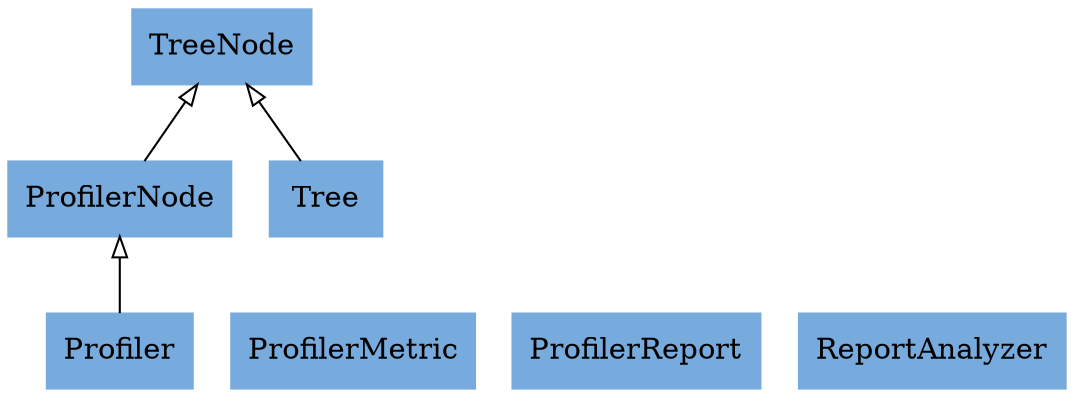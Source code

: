 digraph "classes_metinor_profiler" {
rankdir=BT
charset="utf-8"
"metinor.metinor.profiler.profiler.Profiler" [color="#77AADD", fontcolor="black", label=<Profiler>, shape="record", style="filled"];
"metinor.metinor.profiler.metrics.ProfilerMetric" [color="#77AADD", fontcolor="black", label=<ProfilerMetric>, shape="record", style="filled"];
"metinor.metinor.profiler.node.ProfilerNode" [color="#77AADD", fontcolor="black", label=<ProfilerNode>, shape="record", style="filled"];
"metinor.metinor.profiler.report.ProfilerReport" [color="#77AADD", fontcolor="black", label=<ProfilerReport>, shape="record", style="filled"];
"metinor.metinor.profiler.analysis.ReportAnalyzer" [color="#77AADD", fontcolor="black", label=<ReportAnalyzer>, shape="record", style="filled"];
"metinor.metinor.profiler.tree.Tree" [color="#77AADD", fontcolor="black", label=<Tree>, shape="record", style="filled"];
"metinor.metinor.profiler.tree.TreeNode" [color="#77AADD", fontcolor="black", label=<TreeNode>, shape="record", style="filled"];
"metinor.metinor.profiler.node.ProfilerNode" -> "metinor.metinor.profiler.tree.TreeNode" [arrowhead="empty", arrowtail="none"];
"metinor.metinor.profiler.profiler.Profiler" -> "metinor.metinor.profiler.node.ProfilerNode" [arrowhead="empty", arrowtail="none"];
"metinor.metinor.profiler.tree.Tree" -> "metinor.metinor.profiler.tree.TreeNode" [arrowhead="empty", arrowtail="none"];
}

